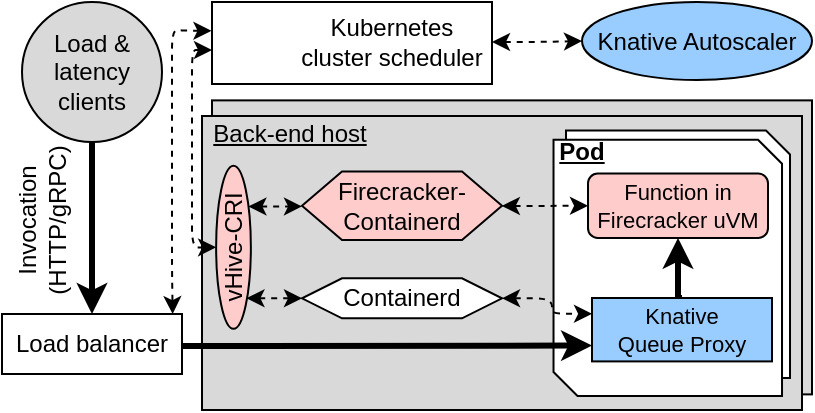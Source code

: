 <mxfile version="13.7.4" type="device" pages="2"><diagram id="d1ab7348-05c3-a1e3-ca4d-12c340fd6b49" name="Page-1"><mxGraphModel dx="943" dy="574" grid="1" gridSize="10" guides="1" tooltips="1" connect="1" arrows="1" fold="1" page="1" pageScale="1" pageWidth="1169" pageHeight="827" background="#ffffff" math="0" shadow="0"><root><mxCell id="0"/><mxCell id="1" parent="0"/><mxCell id="4pTi5nma0HLFjRkTe7Xe-39" value="" style="rounded=0;whiteSpace=wrap;html=1;fillColor=#D9D9D9;" vertex="1" parent="1"><mxGeometry x="400" y="195.19" width="300" height="147" as="geometry"/></mxCell><mxCell id="tYLIRd__3y5wK6IkDS0Y-174" value="" style="rounded=0;whiteSpace=wrap;html=1;fillColor=#D9D9D9;" vertex="1" parent="1"><mxGeometry x="395" y="203" width="300" height="147" as="geometry"/></mxCell><mxCell id="4pTi5nma0HLFjRkTe7Xe-12" value="" style="verticalLabelPosition=bottom;verticalAlign=top;html=1;shape=mxgraph.basic.diag_snip_rect;dx=6;fillColor=#FFFFFF;rotation=90;fontStyle=0" vertex="1" parent="1"><mxGeometry x="571.13" y="216.13" width="123.75" height="112" as="geometry"/></mxCell><mxCell id="tYLIRd__3y5wK6IkDS0Y-170" value="" style="rounded=0;whiteSpace=wrap;html=1;" vertex="1" parent="1"><mxGeometry x="400" y="146" width="140" height="41" as="geometry"/></mxCell><mxCell id="tYLIRd__3y5wK6IkDS0Y-167" value="Load balancer" style="rounded=0;whiteSpace=wrap;html=1;" vertex="1" parent="1"><mxGeometry x="295" y="302" width="90" height="30" as="geometry"/></mxCell><mxCell id="tYLIRd__3y5wK6IkDS0Y-163" value="" style="shape=image;verticalLabelPosition=bottom;labelBackgroundColor=#ffffff;verticalAlign=top;aspect=fixed;imageAspect=0;image=https://kubernetes.io/images/favicon.png;" vertex="1" parent="1"><mxGeometry x="401" y="146.5" width="40" height="40" as="geometry"/></mxCell><mxCell id="tYLIRd__3y5wK6IkDS0Y-164" value="Knative Autoscaler" style="ellipse;whiteSpace=wrap;html=1;fillColor=#99CCFF;labelBackgroundColor=none;" vertex="1" parent="1"><mxGeometry x="585" y="146" width="115" height="39" as="geometry"/></mxCell><mxCell id="tYLIRd__3y5wK6IkDS0Y-169" value="Invocation (HTTP/gRPC)" style="text;html=1;strokeColor=none;fillColor=none;align=center;verticalAlign=middle;whiteSpace=wrap;rounded=0;rotation=-90;" vertex="1" parent="1"><mxGeometry x="295" y="245" width="40" height="20" as="geometry"/></mxCell><mxCell id="4pTi5nma0HLFjRkTe7Xe-20" value="" style="edgeStyle=orthogonalEdgeStyle;rounded=1;sketch=0;jumpStyle=none;orthogonalLoop=1;jettySize=auto;html=1;dashed=1;fillColor=#A1A1A1;fontSize=12;fontColor=#FF0000;entryX=0;entryY=0.5;entryDx=0;entryDy=0;startArrow=classic;startFill=1;" edge="1" parent="1" source="tYLIRd__3y5wK6IkDS0Y-171" target="tYLIRd__3y5wK6IkDS0Y-164"><mxGeometry relative="1" as="geometry"><mxPoint x="560" y="166" as="targetPoint"/></mxGeometry></mxCell><mxCell id="tYLIRd__3y5wK6IkDS0Y-171" value="Kubernetes cluster scheduler" style="text;html=1;strokeColor=none;fillColor=none;align=center;verticalAlign=middle;whiteSpace=wrap;rounded=0;" vertex="1" parent="1"><mxGeometry x="440" y="156" width="100" height="20" as="geometry"/></mxCell><mxCell id="tYLIRd__3y5wK6IkDS0Y-175" value="Load &amp;amp; latency clients" style="ellipse;whiteSpace=wrap;html=1;aspect=fixed;fillColor=#D9D9D9;fontSize=12;" vertex="1" parent="1"><mxGeometry x="305" y="146" width="70" height="70" as="geometry"/></mxCell><mxCell id="tYLIRd__3y5wK6IkDS0Y-178" value="" style="verticalLabelPosition=bottom;verticalAlign=top;html=1;shape=mxgraph.basic.diag_snip_rect;dx=6;fillColor=#FFFFFF;rotation=90;" vertex="1" parent="1"><mxGeometry x="563.82" y="221.81" width="128.13" height="114.25" as="geometry"/></mxCell><mxCell id="4pTi5nma0HLFjRkTe7Xe-11" value="" style="edgeStyle=orthogonalEdgeStyle;rounded=1;orthogonalLoop=1;jettySize=auto;html=1;fillColor=#A1A1A1;fontSize=12;fontColor=#FF0000;entryX=0;entryY=0.5;entryDx=0;entryDy=0;jumpStyle=none;sketch=0;dashed=1;startArrow=classic;startFill=1;" edge="1" parent="1" source="tYLIRd__3y5wK6IkDS0Y-179" target="tYLIRd__3y5wK6IkDS0Y-183"><mxGeometry relative="1" as="geometry"/></mxCell><mxCell id="tYLIRd__3y5wK6IkDS0Y-179" value="Firecracker-Containerd" style="shape=hexagon;perimeter=hexagonPerimeter2;whiteSpace=wrap;html=1;fixedSize=1;fillColor=#FFCCCC;" vertex="1" parent="1"><mxGeometry x="445" y="230.75" width="100" height="34.25" as="geometry"/></mxCell><mxCell id="4pTi5nma0HLFjRkTe7Xe-26" value="" style="edgeStyle=orthogonalEdgeStyle;rounded=1;sketch=0;jumpStyle=none;orthogonalLoop=1;jettySize=auto;html=1;startArrow=classic;startFill=1;endArrow=classic;endFill=1;strokeWidth=1;fillColor=#A1A1A1;fontSize=12;fontColor=#FF0000;entryX=0;entryY=0.25;entryDx=0;entryDy=0;dashed=1;exitX=1;exitY=0.5;exitDx=0;exitDy=0;" edge="1" parent="1" source="tYLIRd__3y5wK6IkDS0Y-180" target="tYLIRd__3y5wK6IkDS0Y-185"><mxGeometry relative="1" as="geometry"><Array as="points"><mxPoint x="570" y="294"/><mxPoint x="570" y="302"/></Array></mxGeometry></mxCell><mxCell id="tYLIRd__3y5wK6IkDS0Y-180" value="&lt;font color=&quot;#000000&quot;&gt;Containerd&lt;/font&gt;" style="shape=hexagon;perimeter=hexagonPerimeter2;whiteSpace=wrap;html=1;fixedSize=1;fillColor=#FFFFFF;fontColor=#FF0000;" vertex="1" parent="1"><mxGeometry x="445" y="284.15" width="100" height="20" as="geometry"/></mxCell><mxCell id="4pTi5nma0HLFjRkTe7Xe-29" value="" style="edgeStyle=orthogonalEdgeStyle;rounded=1;sketch=0;jumpStyle=none;orthogonalLoop=1;jettySize=auto;html=1;dashed=1;startArrow=classic;startFill=1;endArrow=classic;endFill=1;strokeWidth=1;fillColor=#A1A1A1;fontSize=12;fontColor=#FF0000;entryX=0;entryY=0.5;entryDx=0;entryDy=0;exitX=0.188;exitY=0.873;exitDx=0;exitDy=0;exitPerimeter=0;" edge="1" parent="1" source="tYLIRd__3y5wK6IkDS0Y-182" target="tYLIRd__3y5wK6IkDS0Y-180"><mxGeometry relative="1" as="geometry"><mxPoint x="417" y="302" as="sourcePoint"/><Array as="points"/></mxGeometry></mxCell><mxCell id="4pTi5nma0HLFjRkTe7Xe-30" value="" style="edgeStyle=orthogonalEdgeStyle;rounded=1;sketch=0;jumpStyle=none;orthogonalLoop=1;jettySize=auto;html=1;dashed=1;startArrow=classic;startFill=1;endArrow=classic;endFill=1;strokeWidth=1;fillColor=#A1A1A1;fontSize=12;fontColor=#FF0000;entryX=0;entryY=0.5;entryDx=0;entryDy=0;exitX=0.751;exitY=0.929;exitDx=0;exitDy=0;exitPerimeter=0;" edge="1" parent="1" source="tYLIRd__3y5wK6IkDS0Y-182" target="tYLIRd__3y5wK6IkDS0Y-179"><mxGeometry relative="1" as="geometry"><Array as="points"/></mxGeometry></mxCell><mxCell id="tYLIRd__3y5wK6IkDS0Y-182" value="vHive-CRI" style="ellipse;whiteSpace=wrap;html=1;rotation=-90;fillColor=#FFCCCC;" vertex="1" parent="1"><mxGeometry x="370" y="260" width="81.5" height="17.37" as="geometry"/></mxCell><mxCell id="tYLIRd__3y5wK6IkDS0Y-183" value="Function in Firecracker uVM" style="rounded=1;whiteSpace=wrap;html=1;fontSize=11;fillColor=#FFCCCC;" vertex="1" parent="1"><mxGeometry x="588" y="231.8" width="90" height="32.15" as="geometry"/></mxCell><mxCell id="4pTi5nma0HLFjRkTe7Xe-24" value="" style="edgeStyle=orthogonalEdgeStyle;rounded=1;sketch=0;jumpStyle=none;orthogonalLoop=1;jettySize=auto;html=1;strokeWidth=3;fillColor=#A1A1A1;fontSize=12;fontColor=#FF0000;entryX=0.5;entryY=1;entryDx=0;entryDy=0;exitX=0.5;exitY=0;exitDx=0;exitDy=0;endArrow=classic;endFill=1;" edge="1" parent="1" source="tYLIRd__3y5wK6IkDS0Y-185" target="tYLIRd__3y5wK6IkDS0Y-183"><mxGeometry relative="1" as="geometry"><mxPoint x="633" y="282" as="targetPoint"/><Array as="points"><mxPoint x="633" y="297"/><mxPoint x="633" y="297"/></Array></mxGeometry></mxCell><mxCell id="tYLIRd__3y5wK6IkDS0Y-185" value="Knative&lt;br style=&quot;font-size: 11px&quot;&gt;Queue Proxy" style="rounded=0;whiteSpace=wrap;html=1;labelBackgroundColor=none;fillColor=#99CCFF;fontSize=11;" vertex="1" parent="1"><mxGeometry x="590" y="294.0" width="90" height="31.7" as="geometry"/></mxCell><mxCell id="4pTi5nma0HLFjRkTe7Xe-2" value="Pod" style="text;html=1;strokeColor=none;fillColor=none;align=center;verticalAlign=middle;whiteSpace=wrap;rounded=0;labelBackgroundColor=none;fontSize=12;fontColor=#000000;fontStyle=5" vertex="1" parent="1"><mxGeometry x="559.82" y="210.75" width="50" height="20" as="geometry"/></mxCell><mxCell id="4pTi5nma0HLFjRkTe7Xe-5" value="" style="edgeStyle=orthogonalEdgeStyle;orthogonalLoop=1;jettySize=auto;html=1;fontSize=14;fontColor=#FF0000;jumpStyle=none;sketch=0;dashed=1;startArrow=classic;startFill=1;entryX=0.5;entryY=0;entryDx=0;entryDy=0;jumpSize=6;rounded=1;endSize=6;noJump=0;" edge="1" parent="1" source="tYLIRd__3y5wK6IkDS0Y-170" target="tYLIRd__3y5wK6IkDS0Y-182"><mxGeometry relative="1" as="geometry"><mxPoint x="400" y="269" as="targetPoint"/><Array as="points"><mxPoint x="390" y="170"/><mxPoint x="390" y="269"/></Array></mxGeometry></mxCell><mxCell id="4pTi5nma0HLFjRkTe7Xe-16" value="" style="edgeStyle=orthogonalEdgeStyle;rounded=0;orthogonalLoop=1;jettySize=auto;html=1;fillColor=#A1A1A1;fontSize=12;fontColor=#FF0000;strokeWidth=3;endArrow=classic;endFill=1;entryX=0;entryY=0.75;entryDx=0;entryDy=0;" edge="1" parent="1" target="tYLIRd__3y5wK6IkDS0Y-185"><mxGeometry relative="1" as="geometry"><mxPoint x="385" y="318" as="sourcePoint"/><mxPoint x="570" y="317" as="targetPoint"/><Array as="points"><mxPoint x="385" y="318"/><mxPoint x="580" y="318"/></Array></mxGeometry></mxCell><mxCell id="4pTi5nma0HLFjRkTe7Xe-31" value="" style="edgeStyle=orthogonalEdgeStyle;rounded=0;orthogonalLoop=1;jettySize=auto;html=1;fillColor=#A1A1A1;fontSize=12;fontColor=#FF0000;strokeWidth=3;endArrow=classic;endFill=1;entryX=0.5;entryY=0;entryDx=0;entryDy=0;exitX=0.5;exitY=1;exitDx=0;exitDy=0;" edge="1" parent="1" source="tYLIRd__3y5wK6IkDS0Y-175" target="tYLIRd__3y5wK6IkDS0Y-167"><mxGeometry relative="1" as="geometry"><mxPoint x="340" y="220" as="sourcePoint"/><mxPoint x="340" y="303" as="targetPoint"/><Array as="points"/></mxGeometry></mxCell><mxCell id="4pTi5nma0HLFjRkTe7Xe-33" value="Back-end host" style="text;html=1;strokeColor=none;fillColor=none;align=center;verticalAlign=middle;whiteSpace=wrap;rounded=0;labelBackgroundColor=none;fontSize=12;fontStyle=4" vertex="1" parent="1"><mxGeometry x="394" y="202" width="90" height="20" as="geometry"/></mxCell><mxCell id="K_Uxa-l9rixy756J8PJy-1" value="" style="edgeStyle=orthogonalEdgeStyle;rounded=1;orthogonalLoop=1;jettySize=auto;html=1;fontSize=14;fontColor=#FF0000;jumpStyle=none;sketch=0;dashed=1;startArrow=classic;startFill=1;entryX=0.948;entryY=0.002;entryDx=0;entryDy=0;exitX=-0.002;exitY=0.351;exitDx=0;exitDy=0;exitPerimeter=0;entryPerimeter=0;" edge="1" parent="1" source="tYLIRd__3y5wK6IkDS0Y-170" target="tYLIRd__3y5wK6IkDS0Y-167"><mxGeometry relative="1" as="geometry"><mxPoint x="399" y="160" as="sourcePoint"/><mxPoint x="412.065" y="278.685" as="targetPoint"/><Array as="points"><mxPoint x="390" y="160"/><mxPoint x="380" y="160"/><mxPoint x="380" y="279"/><mxPoint x="380" y="279"/></Array></mxGeometry></mxCell></root></mxGraphModel></diagram><diagram id="RzMYT8_0PIYHxydV9U3K" name="Page-2"><mxGraphModel dx="1368" dy="833" grid="1" gridSize="10" guides="1" tooltips="1" connect="1" arrows="1" fold="1" page="1" pageScale="1" pageWidth="1100" pageHeight="1700" math="0" shadow="0"><root><mxCell id="oxDxLF2ibF7eBrGmIbjC-0"/><mxCell id="oxDxLF2ibF7eBrGmIbjC-1" parent="oxDxLF2ibF7eBrGmIbjC-0"/><mxCell id="oxDxLF2ibF7eBrGmIbjC-2" value="" style="shape=image;verticalLabelPosition=bottom;labelBackgroundColor=#ffffff;verticalAlign=top;aspect=fixed;imageAspect=0;image=https://github.com/ease-lab/vhive/raw/master/docs/figures/vhive_logo.png;" vertex="1" parent="oxDxLF2ibF7eBrGmIbjC-1"><mxGeometry x="210" y="380" width="170" height="170" as="geometry"/></mxCell><mxCell id="oxDxLF2ibF7eBrGmIbjC-3" value="&lt;b style=&quot;box-sizing: inherit ; font-size: 26px ; text-align: left&quot;&gt;vHive: Open-Source End-to-End Framework for Serverless Experimentation&lt;/b&gt;" style="text;html=1;strokeColor=none;fillColor=none;align=center;verticalAlign=middle;whiteSpace=wrap;rounded=0;labelBackgroundColor=none;fontSize=26;" vertex="1" parent="oxDxLF2ibF7eBrGmIbjC-1"><mxGeometry x="400" y="415" width="610" height="105" as="geometry"/></mxCell></root></mxGraphModel></diagram></mxfile>